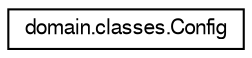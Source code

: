 digraph "Representación gráfica de la clase"
{
 // LATEX_PDF_SIZE
  edge [fontname="FreeSans",fontsize="10",labelfontname="FreeSans",labelfontsize="10"];
  node [fontname="FreeSans",fontsize="10",shape=record];
  rankdir="LR";
  Node0 [label="domain.classes.Config",height=0.2,width=0.4,color="black", fillcolor="white", style="filled",URL="$classdomain_1_1classes_1_1_config.html",tooltip="Clase Config que guarda las configuraciones del usuario."];
}

